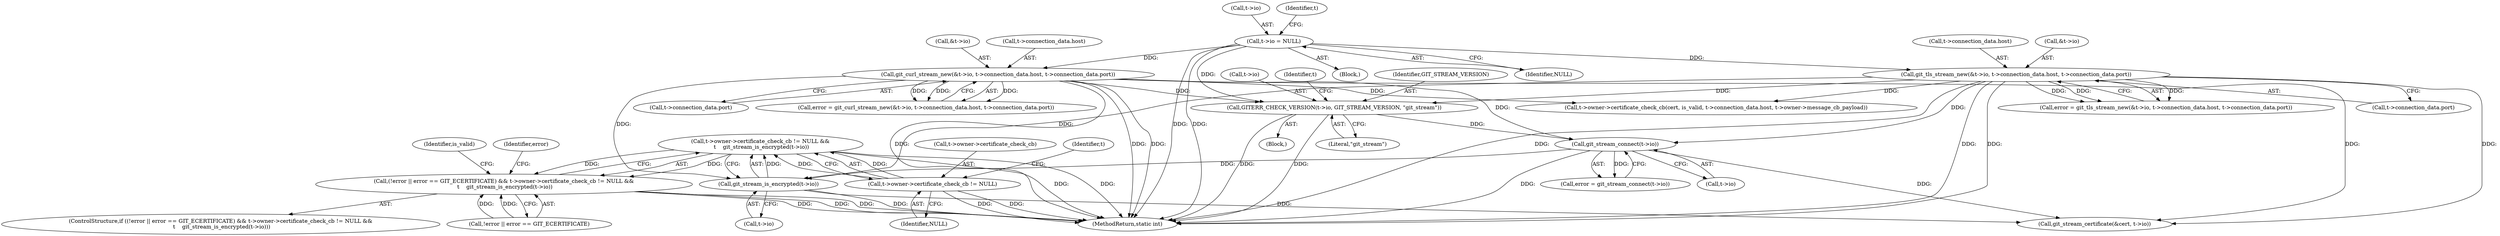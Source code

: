 digraph "0_libgit2_9a64e62f0f20c9cf9b2e1609f037060eb2d8eb22@API" {
"1000214" [label="(Call,t->owner->certificate_check_cb != NULL &&\n \t    git_stream_is_encrypted(t->io))"];
"1000215" [label="(Call,t->owner->certificate_check_cb != NULL)"];
"1000222" [label="(Call,git_stream_is_encrypted(t->io))"];
"1000171" [label="(Call,git_curl_stream_new(&t->io, t->connection_data.host, t->connection_data.port))"];
"1000133" [label="(Call,t->io = NULL)"];
"1000202" [label="(Call,git_stream_connect(t->io))"];
"1000152" [label="(Call,git_tls_stream_new(&t->io, t->connection_data.host, t->connection_data.port))"];
"1000192" [label="(Call,GITERR_CHECK_VERSION(t->io, GIT_STREAM_VERSION, \"git_stream\"))"];
"1000207" [label="(Call,(!error || error == GIT_ECERTIFICATE) && t->owner->certificate_check_cb != NULL &&\n \t    git_stream_is_encrypted(t->io))"];
"1000224" [label="(Identifier,t)"];
"1000133" [label="(Call,t->io = NULL)"];
"1000124" [label="(Block,)"];
"1000192" [label="(Call,GITERR_CHECK_VERSION(t->io, GIT_STREAM_VERSION, \"git_stream\"))"];
"1000289" [label="(MethodReturn,static int)"];
"1000137" [label="(Identifier,NULL)"];
"1000150" [label="(Call,error = git_tls_stream_new(&t->io, t->connection_data.host, t->connection_data.port))"];
"1000200" [label="(Call,error = git_stream_connect(t->io))"];
"1000134" [label="(Call,t->io)"];
"1000203" [label="(Call,t->io)"];
"1000152" [label="(Call,git_tls_stream_new(&t->io, t->connection_data.host, t->connection_data.port))"];
"1000230" [label="(Identifier,is_valid)"];
"1000140" [label="(Identifier,t)"];
"1000162" [label="(Call,t->connection_data.port)"];
"1000250" [label="(Call,t->owner->certificate_check_cb(cert, is_valid, t->connection_data.host, t->owner->message_cb_payload))"];
"1000171" [label="(Call,git_curl_stream_new(&t->io, t->connection_data.host, t->connection_data.port))"];
"1000214" [label="(Call,t->owner->certificate_check_cb != NULL &&\n \t    git_stream_is_encrypted(t->io))"];
"1000157" [label="(Call,t->connection_data.host)"];
"1000197" [label="(Literal,\"git_stream\")"];
"1000176" [label="(Call,t->connection_data.host)"];
"1000221" [label="(Identifier,NULL)"];
"1000215" [label="(Call,t->owner->certificate_check_cb != NULL)"];
"1000206" [label="(ControlStructure,if ((!error || error == GIT_ECERTIFICATE) && t->owner->certificate_check_cb != NULL &&\n \t    git_stream_is_encrypted(t->io)))"];
"1000196" [label="(Identifier,GIT_STREAM_VERSION)"];
"1000102" [label="(Block,)"];
"1000238" [label="(Call,git_stream_certificate(&cert, t->io))"];
"1000153" [label="(Call,&t->io)"];
"1000223" [label="(Call,t->io)"];
"1000208" [label="(Call,!error || error == GIT_ECERTIFICATE)"];
"1000216" [label="(Call,t->owner->certificate_check_cb)"];
"1000172" [label="(Call,&t->io)"];
"1000278" [label="(Identifier,error)"];
"1000202" [label="(Call,git_stream_connect(t->io))"];
"1000222" [label="(Call,git_stream_is_encrypted(t->io))"];
"1000181" [label="(Call,t->connection_data.port)"];
"1000193" [label="(Call,t->io)"];
"1000199" [label="(Identifier,t)"];
"1000207" [label="(Call,(!error || error == GIT_ECERTIFICATE) && t->owner->certificate_check_cb != NULL &&\n \t    git_stream_is_encrypted(t->io))"];
"1000169" [label="(Call,error = git_curl_stream_new(&t->io, t->connection_data.host, t->connection_data.port))"];
"1000214" -> "1000207"  [label="AST: "];
"1000214" -> "1000215"  [label="CFG: "];
"1000214" -> "1000222"  [label="CFG: "];
"1000215" -> "1000214"  [label="AST: "];
"1000222" -> "1000214"  [label="AST: "];
"1000207" -> "1000214"  [label="CFG: "];
"1000214" -> "1000289"  [label="DDG: "];
"1000214" -> "1000289"  [label="DDG: "];
"1000214" -> "1000207"  [label="DDG: "];
"1000214" -> "1000207"  [label="DDG: "];
"1000215" -> "1000214"  [label="DDG: "];
"1000215" -> "1000214"  [label="DDG: "];
"1000222" -> "1000214"  [label="DDG: "];
"1000215" -> "1000221"  [label="CFG: "];
"1000216" -> "1000215"  [label="AST: "];
"1000221" -> "1000215"  [label="AST: "];
"1000224" -> "1000215"  [label="CFG: "];
"1000215" -> "1000289"  [label="DDG: "];
"1000215" -> "1000289"  [label="DDG: "];
"1000222" -> "1000223"  [label="CFG: "];
"1000223" -> "1000222"  [label="AST: "];
"1000222" -> "1000289"  [label="DDG: "];
"1000171" -> "1000222"  [label="DDG: "];
"1000202" -> "1000222"  [label="DDG: "];
"1000152" -> "1000222"  [label="DDG: "];
"1000222" -> "1000238"  [label="DDG: "];
"1000171" -> "1000169"  [label="AST: "];
"1000171" -> "1000181"  [label="CFG: "];
"1000172" -> "1000171"  [label="AST: "];
"1000176" -> "1000171"  [label="AST: "];
"1000181" -> "1000171"  [label="AST: "];
"1000169" -> "1000171"  [label="CFG: "];
"1000171" -> "1000289"  [label="DDG: "];
"1000171" -> "1000289"  [label="DDG: "];
"1000171" -> "1000289"  [label="DDG: "];
"1000171" -> "1000169"  [label="DDG: "];
"1000171" -> "1000169"  [label="DDG: "];
"1000171" -> "1000169"  [label="DDG: "];
"1000133" -> "1000171"  [label="DDG: "];
"1000171" -> "1000192"  [label="DDG: "];
"1000171" -> "1000202"  [label="DDG: "];
"1000171" -> "1000238"  [label="DDG: "];
"1000171" -> "1000250"  [label="DDG: "];
"1000133" -> "1000124"  [label="AST: "];
"1000133" -> "1000137"  [label="CFG: "];
"1000134" -> "1000133"  [label="AST: "];
"1000137" -> "1000133"  [label="AST: "];
"1000140" -> "1000133"  [label="CFG: "];
"1000133" -> "1000289"  [label="DDG: "];
"1000133" -> "1000289"  [label="DDG: "];
"1000133" -> "1000152"  [label="DDG: "];
"1000133" -> "1000192"  [label="DDG: "];
"1000202" -> "1000200"  [label="AST: "];
"1000202" -> "1000203"  [label="CFG: "];
"1000203" -> "1000202"  [label="AST: "];
"1000200" -> "1000202"  [label="CFG: "];
"1000202" -> "1000289"  [label="DDG: "];
"1000202" -> "1000200"  [label="DDG: "];
"1000152" -> "1000202"  [label="DDG: "];
"1000192" -> "1000202"  [label="DDG: "];
"1000202" -> "1000238"  [label="DDG: "];
"1000152" -> "1000150"  [label="AST: "];
"1000152" -> "1000162"  [label="CFG: "];
"1000153" -> "1000152"  [label="AST: "];
"1000157" -> "1000152"  [label="AST: "];
"1000162" -> "1000152"  [label="AST: "];
"1000150" -> "1000152"  [label="CFG: "];
"1000152" -> "1000289"  [label="DDG: "];
"1000152" -> "1000289"  [label="DDG: "];
"1000152" -> "1000289"  [label="DDG: "];
"1000152" -> "1000150"  [label="DDG: "];
"1000152" -> "1000150"  [label="DDG: "];
"1000152" -> "1000150"  [label="DDG: "];
"1000152" -> "1000192"  [label="DDG: "];
"1000152" -> "1000238"  [label="DDG: "];
"1000152" -> "1000250"  [label="DDG: "];
"1000192" -> "1000102"  [label="AST: "];
"1000192" -> "1000197"  [label="CFG: "];
"1000193" -> "1000192"  [label="AST: "];
"1000196" -> "1000192"  [label="AST: "];
"1000197" -> "1000192"  [label="AST: "];
"1000199" -> "1000192"  [label="CFG: "];
"1000192" -> "1000289"  [label="DDG: "];
"1000192" -> "1000289"  [label="DDG: "];
"1000207" -> "1000206"  [label="AST: "];
"1000207" -> "1000208"  [label="CFG: "];
"1000208" -> "1000207"  [label="AST: "];
"1000230" -> "1000207"  [label="CFG: "];
"1000278" -> "1000207"  [label="CFG: "];
"1000207" -> "1000289"  [label="DDG: "];
"1000207" -> "1000289"  [label="DDG: "];
"1000207" -> "1000289"  [label="DDG: "];
"1000208" -> "1000207"  [label="DDG: "];
"1000208" -> "1000207"  [label="DDG: "];
}
